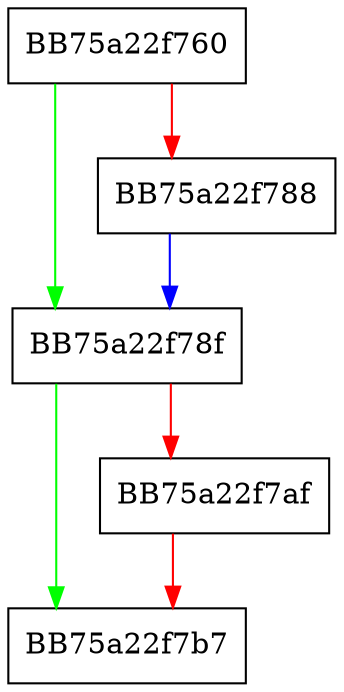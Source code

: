 digraph LoadDlpBlanketPolicyProcessesDbVar {
  node [shape="box"];
  graph [splines=ortho];
  BB75a22f760 -> BB75a22f78f [color="green"];
  BB75a22f760 -> BB75a22f788 [color="red"];
  BB75a22f788 -> BB75a22f78f [color="blue"];
  BB75a22f78f -> BB75a22f7b7 [color="green"];
  BB75a22f78f -> BB75a22f7af [color="red"];
  BB75a22f7af -> BB75a22f7b7 [color="red"];
}